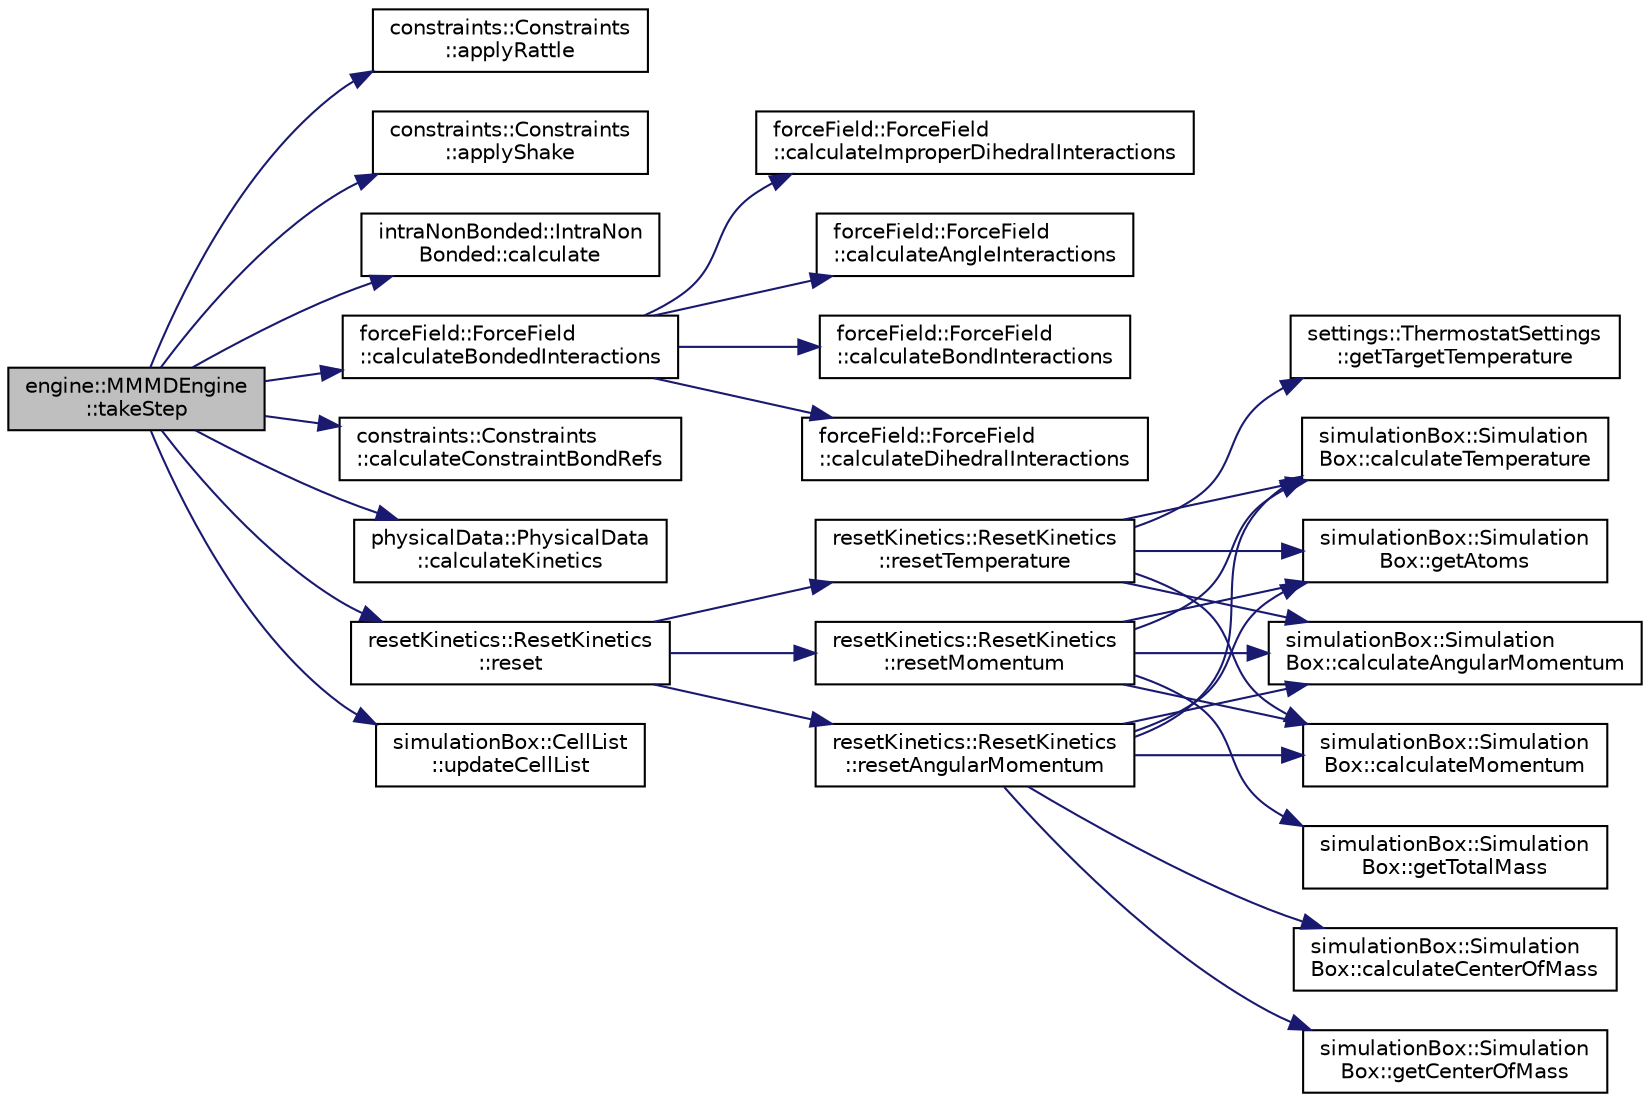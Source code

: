 digraph "engine::MMMDEngine::takeStep"
{
 // LATEX_PDF_SIZE
  edge [fontname="Helvetica",fontsize="10",labelfontname="Helvetica",labelfontsize="10"];
  node [fontname="Helvetica",fontsize="10",shape=record];
  rankdir="LR";
  Node1 [label="engine::MMMDEngine\l::takeStep",height=0.2,width=0.4,color="black", fillcolor="grey75", style="filled", fontcolor="black",tooltip="Takes one step in the simulation."];
  Node1 -> Node2 [color="midnightblue",fontsize="10",style="solid",fontname="Helvetica"];
  Node2 [label="constraints::Constraints\l::applyRattle",height=0.2,width=0.4,color="black", fillcolor="white", style="filled",URL="$classconstraints_1_1Constraints.html#acc8eae0f8ed6a0be92093a5529d86108",tooltip="applies the rattle algorithm to all bond constraints"];
  Node1 -> Node3 [color="midnightblue",fontsize="10",style="solid",fontname="Helvetica"];
  Node3 [label="constraints::Constraints\l::applyShake",height=0.2,width=0.4,color="black", fillcolor="white", style="filled",URL="$classconstraints_1_1Constraints.html#ad3d1209fdc91bad86f2ab540403f4b77",tooltip="applies the shake algorithm to all bond constraints"];
  Node1 -> Node4 [color="midnightblue",fontsize="10",style="solid",fontname="Helvetica"];
  Node4 [label="intraNonBonded::IntraNon\lBonded::calculate",height=0.2,width=0.4,color="black", fillcolor="white", style="filled",URL="$classintraNonBonded_1_1IntraNonBonded.html#ad67207ed5610bf51e8e2b2d9fce01bfe",tooltip="calculate the intra non bonded interactions for each intraNonBondedMap"];
  Node1 -> Node5 [color="midnightblue",fontsize="10",style="solid",fontname="Helvetica"];
  Node5 [label="forceField::ForceField\l::calculateBondedInteractions",height=0.2,width=0.4,color="black", fillcolor="white", style="filled",URL="$classforceField_1_1ForceField.html#aa6b30ea077a61b11415b09f8a1dcfbd0",tooltip="calculates all bonded interactions for: 1) bonds 2) angles 3) dihedrals 4) improper dihedrals"];
  Node5 -> Node6 [color="midnightblue",fontsize="10",style="solid",fontname="Helvetica"];
  Node6 [label="forceField::ForceField\l::calculateAngleInteractions",height=0.2,width=0.4,color="black", fillcolor="white", style="filled",URL="$classforceField_1_1ForceField.html#a9dc75d9b375f675f64a35e9009a175f4",tooltip="calculates all angle interactions"];
  Node5 -> Node7 [color="midnightblue",fontsize="10",style="solid",fontname="Helvetica"];
  Node7 [label="forceField::ForceField\l::calculateBondInteractions",height=0.2,width=0.4,color="black", fillcolor="white", style="filled",URL="$classforceField_1_1ForceField.html#adb87191afd0e8c42e05c1f5e87d53d23",tooltip="calculates all bond interactions"];
  Node5 -> Node8 [color="midnightblue",fontsize="10",style="solid",fontname="Helvetica"];
  Node8 [label="forceField::ForceField\l::calculateDihedralInteractions",height=0.2,width=0.4,color="black", fillcolor="white", style="filled",URL="$classforceField_1_1ForceField.html#a30da90bf55eefa239823971ae7f1fd3c",tooltip="calculates all dihedral interactions"];
  Node5 -> Node9 [color="midnightblue",fontsize="10",style="solid",fontname="Helvetica"];
  Node9 [label="forceField::ForceField\l::calculateImproperDihedralInteractions",height=0.2,width=0.4,color="black", fillcolor="white", style="filled",URL="$classforceField_1_1ForceField.html#a8a289afa2011bda9350e00b6c23522c6",tooltip="calculates all improper dihedral interactions"];
  Node1 -> Node10 [color="midnightblue",fontsize="10",style="solid",fontname="Helvetica"];
  Node10 [label="constraints::Constraints\l::calculateConstraintBondRefs",height=0.2,width=0.4,color="black", fillcolor="white", style="filled",URL="$classconstraints_1_1Constraints.html#a6d88073b9ad27631034ee58294ad5233",tooltip="calculates the reference bond data of all bond constraints"];
  Node1 -> Node11 [color="midnightblue",fontsize="10",style="solid",fontname="Helvetica"];
  Node11 [label="physicalData::PhysicalData\l::calculateKinetics",height=0.2,width=0.4,color="black", fillcolor="white", style="filled",URL="$classphysicalData_1_1PhysicalData.html#a474b04e9a44df970f5edf313a00a5c40",tooltip="Calculates kinetic energy and momentum of the system."];
  Node1 -> Node12 [color="midnightblue",fontsize="10",style="solid",fontname="Helvetica"];
  Node12 [label="resetKinetics::ResetKinetics\l::reset",height=0.2,width=0.4,color="black", fillcolor="white", style="filled",URL="$classresetKinetics_1_1ResetKinetics.html#a8aa3edd2e77cbbf734575d486e309e80",tooltip="checks to reset angular momentum"];
  Node12 -> Node13 [color="midnightblue",fontsize="10",style="solid",fontname="Helvetica"];
  Node13 [label="resetKinetics::ResetKinetics\l::resetAngularMomentum",height=0.2,width=0.4,color="black", fillcolor="white", style="filled",URL="$classresetKinetics_1_1ResetKinetics.html#a561473679f9c7fe1db86706319ee0b11",tooltip="reset the angular momentum of the system"];
  Node13 -> Node14 [color="midnightblue",fontsize="10",style="solid",fontname="Helvetica"];
  Node14 [label="simulationBox::Simulation\lBox::calculateAngularMomentum",height=0.2,width=0.4,color="black", fillcolor="white", style="filled",URL="$classsimulationBox_1_1SimulationBox.html#a8c9fe53e7164bfdc10adec076f622b45",tooltip="calculate angular momentum of simulationBox"];
  Node13 -> Node15 [color="midnightblue",fontsize="10",style="solid",fontname="Helvetica"];
  Node15 [label="simulationBox::Simulation\lBox::calculateCenterOfMass",height=0.2,width=0.4,color="black", fillcolor="white", style="filled",URL="$classsimulationBox_1_1SimulationBox.html#a247b3d541829cd8d3e08d077a068f99f",tooltip="calculate center of mass of simulationBox"];
  Node13 -> Node16 [color="midnightblue",fontsize="10",style="solid",fontname="Helvetica"];
  Node16 [label="simulationBox::Simulation\lBox::calculateMomentum",height=0.2,width=0.4,color="black", fillcolor="white", style="filled",URL="$classsimulationBox_1_1SimulationBox.html#a4c6cdc3ac6e185abe9180ee97f866bbf",tooltip="calculate momentum of simulationBox"];
  Node13 -> Node17 [color="midnightblue",fontsize="10",style="solid",fontname="Helvetica"];
  Node17 [label="simulationBox::Simulation\lBox::calculateTemperature",height=0.2,width=0.4,color="black", fillcolor="white", style="filled",URL="$classsimulationBox_1_1SimulationBox.html#a18a88ef0021e8ecd4b227aa5edf0a97c",tooltip="calculate temperature of simulationBox"];
  Node13 -> Node18 [color="midnightblue",fontsize="10",style="solid",fontname="Helvetica"];
  Node18 [label="simulationBox::Simulation\lBox::getAtoms",height=0.2,width=0.4,color="black", fillcolor="white", style="filled",URL="$classsimulationBox_1_1SimulationBox.html#aa80269754e2fc5761e610c7a8bf99b23",tooltip=" "];
  Node13 -> Node19 [color="midnightblue",fontsize="10",style="solid",fontname="Helvetica"];
  Node19 [label="simulationBox::Simulation\lBox::getCenterOfMass",height=0.2,width=0.4,color="black", fillcolor="white", style="filled",URL="$classsimulationBox_1_1SimulationBox.html#a376403d494e29e0db1630133632302fb",tooltip=" "];
  Node12 -> Node20 [color="midnightblue",fontsize="10",style="solid",fontname="Helvetica"];
  Node20 [label="resetKinetics::ResetKinetics\l::resetMomentum",height=0.2,width=0.4,color="black", fillcolor="white", style="filled",URL="$classresetKinetics_1_1ResetKinetics.html#afca1b280ad97f2c4c44c2c601e343745",tooltip="reset the momentum of the system"];
  Node20 -> Node14 [color="midnightblue",fontsize="10",style="solid",fontname="Helvetica"];
  Node20 -> Node16 [color="midnightblue",fontsize="10",style="solid",fontname="Helvetica"];
  Node20 -> Node17 [color="midnightblue",fontsize="10",style="solid",fontname="Helvetica"];
  Node20 -> Node18 [color="midnightblue",fontsize="10",style="solid",fontname="Helvetica"];
  Node20 -> Node21 [color="midnightblue",fontsize="10",style="solid",fontname="Helvetica"];
  Node21 [label="simulationBox::Simulation\lBox::getTotalMass",height=0.2,width=0.4,color="black", fillcolor="white", style="filled",URL="$classsimulationBox_1_1SimulationBox.html#a2a1667453c83755b6a4d2fc05333fb36",tooltip=" "];
  Node12 -> Node22 [color="midnightblue",fontsize="10",style="solid",fontname="Helvetica"];
  Node22 [label="resetKinetics::ResetKinetics\l::resetTemperature",height=0.2,width=0.4,color="black", fillcolor="white", style="filled",URL="$classresetKinetics_1_1ResetKinetics.html#a4097841c8f4b543b1309638b9a2419a5",tooltip="reset the temperature of the system - hard scaling"];
  Node22 -> Node14 [color="midnightblue",fontsize="10",style="solid",fontname="Helvetica"];
  Node22 -> Node16 [color="midnightblue",fontsize="10",style="solid",fontname="Helvetica"];
  Node22 -> Node17 [color="midnightblue",fontsize="10",style="solid",fontname="Helvetica"];
  Node22 -> Node18 [color="midnightblue",fontsize="10",style="solid",fontname="Helvetica"];
  Node22 -> Node23 [color="midnightblue",fontsize="10",style="solid",fontname="Helvetica"];
  Node23 [label="settings::ThermostatSettings\l::getTargetTemperature",height=0.2,width=0.4,color="black", fillcolor="white", style="filled",URL="$classsettings_1_1ThermostatSettings.html#af42d97851263a47d70ccd20e62744be3",tooltip=" "];
  Node1 -> Node24 [color="midnightblue",fontsize="10",style="solid",fontname="Helvetica"];
  Node24 [label="simulationBox::CellList\l::updateCellList",height=0.2,width=0.4,color="black", fillcolor="white", style="filled",URL="$classsimulationBox_1_1CellList.html#a2dedc4616e05ad2c703c873880bd1a7c",tooltip="update cell list after during simulation"];
}
